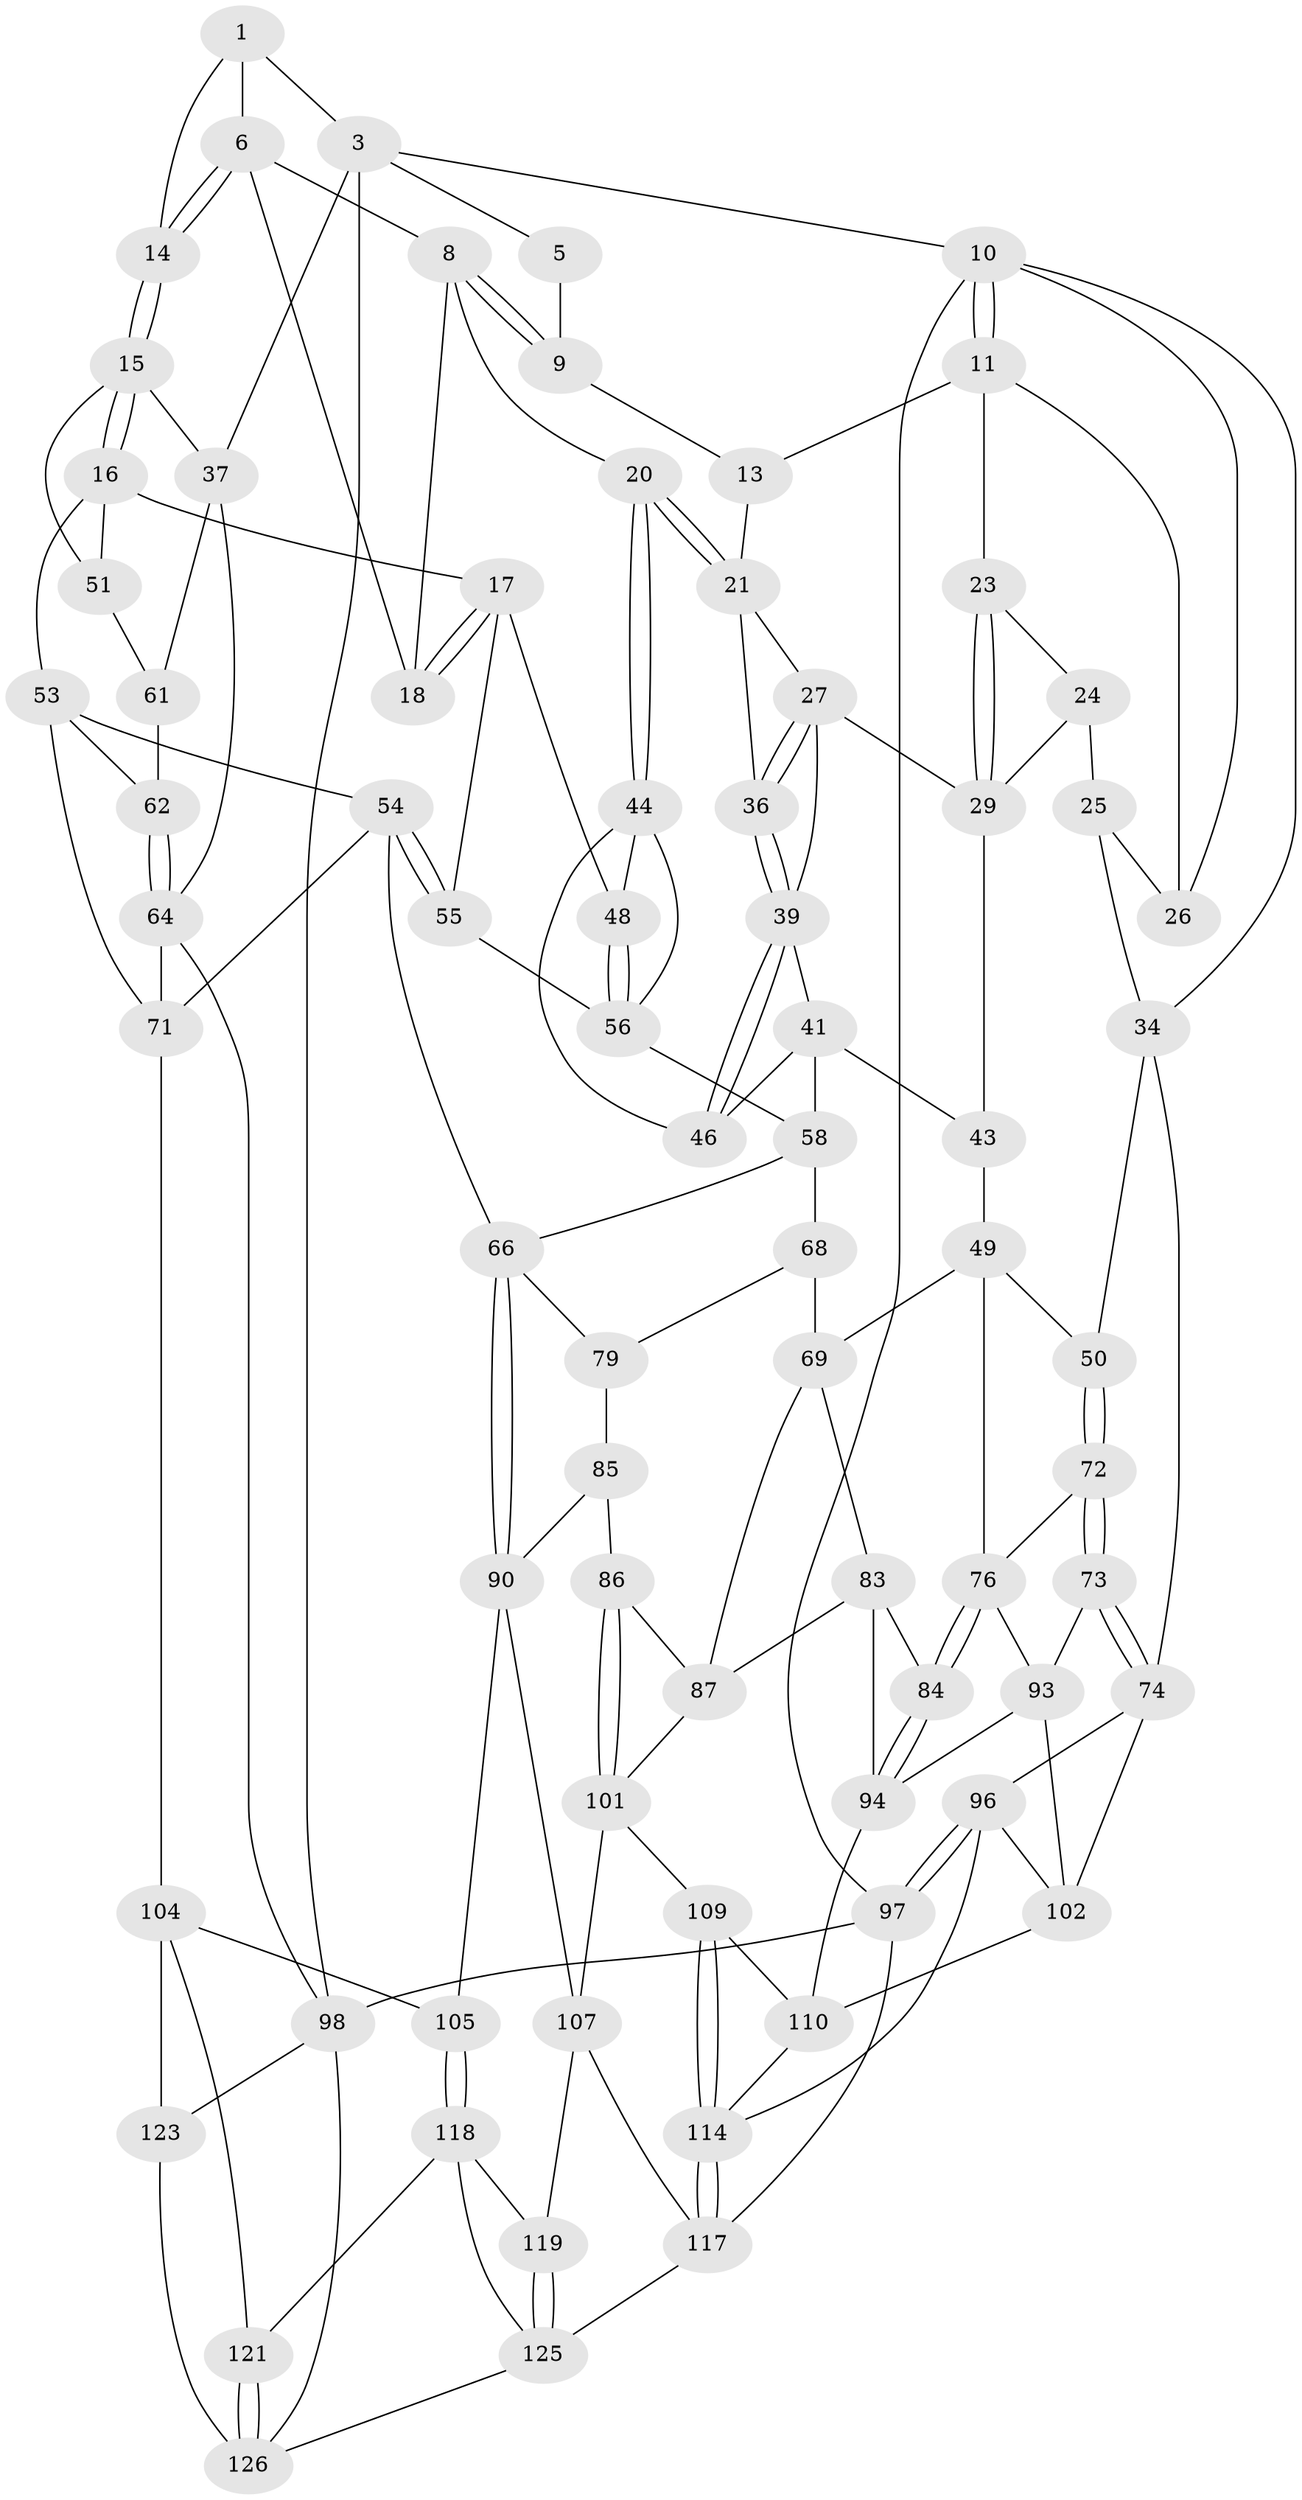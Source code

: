 // Generated by graph-tools (version 1.1) at 2025/24/03/03/25 07:24:36]
// undirected, 77 vertices, 167 edges
graph export_dot {
graph [start="1"]
  node [color=gray90,style=filled];
  1 [pos="+0.8394701122688192+0",super="+2"];
  3 [pos="+1+0.10423670869272242",super="+4"];
  5 [pos="+0.8340030485293661+0"];
  6 [pos="+0.8396539064694272+0.040028209744447624",super="+7"];
  8 [pos="+0.6944802530315131+0.05271873877719208",super="+19"];
  9 [pos="+0.697893775422712+0"];
  10 [pos="+0+0",super="+30"];
  11 [pos="+0.10441749168641638+0",super="+12"];
  13 [pos="+0.4443432604641309+0"];
  14 [pos="+0.9046159132574945+0.1730053976608893"];
  15 [pos="+0.8982784305780298+0.17887945897277688",super="+38"];
  16 [pos="+0.7946040495934217+0.2312028790737644",super="+52"];
  17 [pos="+0.7859693890041315+0.22977806358382902",super="+47"];
  18 [pos="+0.7544399794462755+0.21059416170300224"];
  20 [pos="+0.6565211130234521+0.1872231128619029"];
  21 [pos="+0.642125494061491+0.18648245269670682",super="+22"];
  23 [pos="+0.29203688824782204+0"];
  24 [pos="+0.18641711737084718+0.13759136868143843",super="+32"];
  25 [pos="+0.12157273420686017+0.16353104140213295",super="+33"];
  26 [pos="+0.06886908185547748+0.12665233774761836"];
  27 [pos="+0.44632968690266844+0.17126925091892545",super="+28"];
  29 [pos="+0.3336304630106525+0.20421592082228932",super="+31"];
  34 [pos="+0.0737844730524458+0.3496777280137463",super="+35"];
  36 [pos="+0.5769245286023733+0.21213548239713154"];
  37 [pos="+1+0.3635416884215258",super="+60"];
  39 [pos="+0.5497234690058583+0.27087234527595555",super="+40"];
  41 [pos="+0.4439120492555487+0.32350214593619736",super="+42"];
  43 [pos="+0.2875401166921919+0.3369156320841401"];
  44 [pos="+0.6454143543226437+0.3131023340786156",super="+45"];
  46 [pos="+0.5376073699780288+0.3150489962270101"];
  48 [pos="+0.6514165365063307+0.3284042050752415"];
  49 [pos="+0.24092717055766522+0.3673627132006719",super="+70"];
  50 [pos="+0.08889198528277657+0.3614578262644474"];
  51 [pos="+0.8841789454712606+0.3443068917955406"];
  53 [pos="+0.8529358737905387+0.3408796736984052",super="+63"];
  54 [pos="+0.7287254549948852+0.4108776111991037",super="+65"];
  55 [pos="+0.7250559036168714+0.4024570835859"];
  56 [pos="+0.6316696769580215+0.38069702439789704",super="+57"];
  58 [pos="+0.5599832765446489+0.44018487220435276",super="+59"];
  61 [pos="+0.89495665874525+0.3553698408076146"];
  62 [pos="+0.9093041038859359+0.4009830683708056"];
  64 [pos="+1+0.5687120058387846",super="+100"];
  66 [pos="+0.6914724839738676+0.5139936856691152",super="+67"];
  68 [pos="+0.4101411506758044+0.4353630106938263"];
  69 [pos="+0.3462469667352763+0.48827976281729946",super="+82"];
  71 [pos="+0.832277459869468+0.5514489465434748",super="+103"];
  72 [pos="+0.09680324305897064+0.4065249663378785",super="+78"];
  73 [pos="+0.027072030382418573+0.5600533283313196",super="+81"];
  74 [pos="+0+0.5995680177913149",super="+75"];
  76 [pos="+0.23075946637051253+0.5265785038507121",super="+77"];
  79 [pos="+0.5664065513089462+0.462179592543748",super="+80"];
  83 [pos="+0.2702025454784749+0.5747229540850152",super="+89"];
  84 [pos="+0.24794860504651908+0.5559746494892627"];
  85 [pos="+0.43840539006556023+0.575048285623115",super="+92"];
  86 [pos="+0.384237581511649+0.5718916329146878"];
  87 [pos="+0.35308478088965+0.5226844121947335",super="+88"];
  90 [pos="+0.5623915319074677+0.7088426643381538",super="+91"];
  93 [pos="+0.13672211421666366+0.5786069636018673",super="+95"];
  94 [pos="+0.1600830719972063+0.6291690541494487",super="+106"];
  96 [pos="+0+1",super="+113"];
  97 [pos="+0+1"];
  98 [pos="+1+1",super="+99"];
  101 [pos="+0.30738589360033064+0.61938930301409",super="+108"];
  102 [pos="+0.1234377068824991+0.6428359300980467",super="+112"];
  104 [pos="+0.8174319560839592+0.729086752930757",super="+120"];
  105 [pos="+0.5629881707843927+0.709087698719564"];
  107 [pos="+0.503679265289469+0.7262518682028686",super="+116"];
  109 [pos="+0.3189041420424833+0.7372939580272813"];
  110 [pos="+0.2308617960605047+0.7238004448791445",super="+111"];
  114 [pos="+0.2979754282823134+0.8602920135146346",super="+115"];
  117 [pos="+0.3430282415281927+1",super="+124"];
  118 [pos="+0.6476098219586067+0.8587064167740239",super="+122"];
  119 [pos="+0.5555125536986917+0.8750161261196975"];
  121 [pos="+0.6533375464255607+0.864318294571857"];
  123 [pos="+0.7716141292789954+0.92443634049372"];
  125 [pos="+0.6128732963079329+0.9333239212911785",super="+128"];
  126 [pos="+0.7680998124471953+0.9294935038657319",super="+127"];
  1 -- 6;
  1 -- 3;
  1 -- 14;
  3 -- 37;
  3 -- 10;
  3 -- 5;
  3 -- 98;
  5 -- 9;
  6 -- 14;
  6 -- 14;
  6 -- 8;
  6 -- 18;
  8 -- 9;
  8 -- 9;
  8 -- 18;
  8 -- 20;
  9 -- 13;
  10 -- 11;
  10 -- 11;
  10 -- 97;
  10 -- 26;
  10 -- 34;
  11 -- 26;
  11 -- 13;
  11 -- 23;
  13 -- 21;
  14 -- 15;
  14 -- 15;
  15 -- 16;
  15 -- 16;
  15 -- 51;
  15 -- 37;
  16 -- 17;
  16 -- 51;
  16 -- 53;
  17 -- 18;
  17 -- 18;
  17 -- 48;
  17 -- 55;
  20 -- 21;
  20 -- 21;
  20 -- 44;
  20 -- 44;
  21 -- 36;
  21 -- 27;
  23 -- 24;
  23 -- 29;
  23 -- 29;
  24 -- 25 [weight=2];
  24 -- 29;
  25 -- 26;
  25 -- 34;
  27 -- 36;
  27 -- 36;
  27 -- 29;
  27 -- 39;
  29 -- 43;
  34 -- 50;
  34 -- 74;
  36 -- 39;
  36 -- 39;
  37 -- 64;
  37 -- 61;
  39 -- 46;
  39 -- 46;
  39 -- 41;
  41 -- 46;
  41 -- 58;
  41 -- 43;
  43 -- 49;
  44 -- 48;
  44 -- 46;
  44 -- 56;
  48 -- 56;
  48 -- 56;
  49 -- 50;
  49 -- 76;
  49 -- 69;
  50 -- 72;
  50 -- 72;
  51 -- 61;
  53 -- 54;
  53 -- 62;
  53 -- 71;
  54 -- 55;
  54 -- 55;
  54 -- 66;
  54 -- 71;
  55 -- 56;
  56 -- 58;
  58 -- 68;
  58 -- 66;
  61 -- 62;
  62 -- 64;
  62 -- 64;
  64 -- 98;
  64 -- 71;
  66 -- 90;
  66 -- 90;
  66 -- 79;
  68 -- 69;
  68 -- 79;
  69 -- 83;
  69 -- 87;
  71 -- 104;
  72 -- 73 [weight=2];
  72 -- 73;
  72 -- 76;
  73 -- 74;
  73 -- 74;
  73 -- 93;
  74 -- 102;
  74 -- 96;
  76 -- 84;
  76 -- 84;
  76 -- 93;
  79 -- 85 [weight=2];
  83 -- 84;
  83 -- 87;
  83 -- 94;
  84 -- 94;
  84 -- 94;
  85 -- 86;
  85 -- 90;
  86 -- 87;
  86 -- 101;
  86 -- 101;
  87 -- 101;
  90 -- 105;
  90 -- 107;
  93 -- 102;
  93 -- 94;
  94 -- 110;
  96 -- 97;
  96 -- 97;
  96 -- 114;
  96 -- 102;
  97 -- 98;
  97 -- 117;
  98 -- 123;
  98 -- 126;
  101 -- 109;
  101 -- 107;
  102 -- 110;
  104 -- 105;
  104 -- 121;
  104 -- 123;
  105 -- 118;
  105 -- 118;
  107 -- 117;
  107 -- 119;
  109 -- 110;
  109 -- 114;
  109 -- 114;
  110 -- 114;
  114 -- 117;
  114 -- 117;
  117 -- 125;
  118 -- 119;
  118 -- 121;
  118 -- 125;
  119 -- 125;
  119 -- 125;
  121 -- 126;
  121 -- 126;
  123 -- 126;
  125 -- 126;
}
